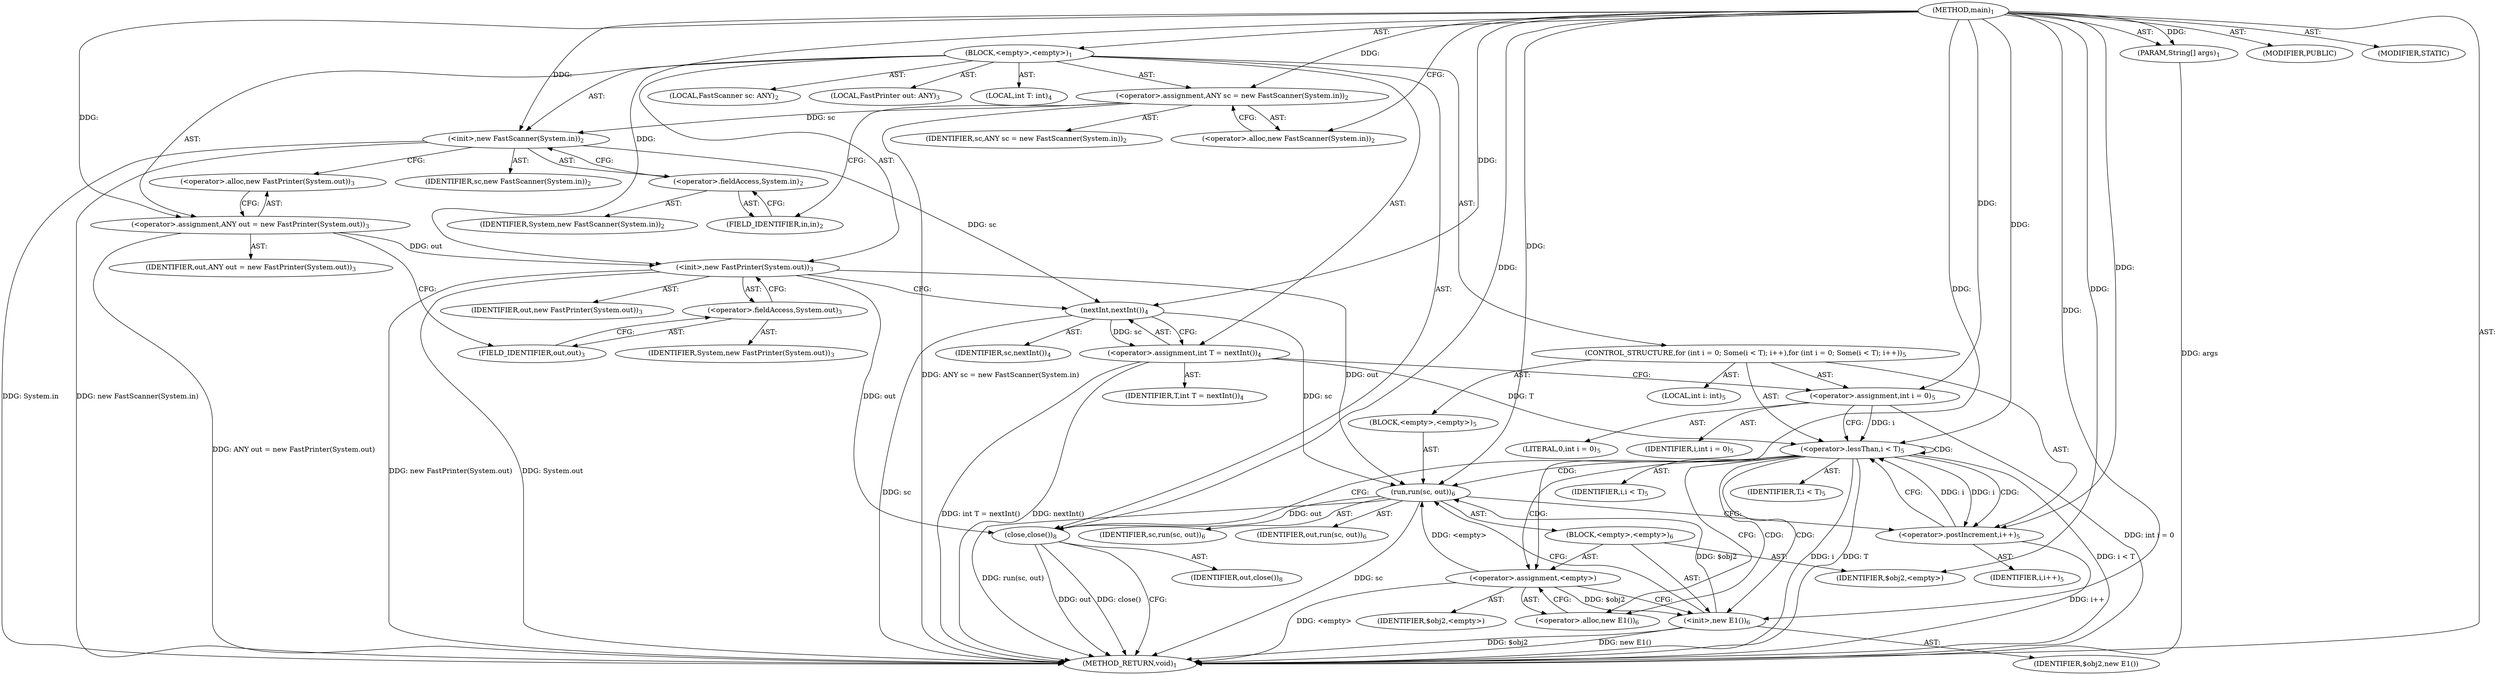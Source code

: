digraph "main" {  
"21" [label = <(METHOD,main)<SUB>1</SUB>> ]
"22" [label = <(PARAM,String[] args)<SUB>1</SUB>> ]
"23" [label = <(BLOCK,&lt;empty&gt;,&lt;empty&gt;)<SUB>1</SUB>> ]
"4" [label = <(LOCAL,FastScanner sc: ANY)<SUB>2</SUB>> ]
"24" [label = <(&lt;operator&gt;.assignment,ANY sc = new FastScanner(System.in))<SUB>2</SUB>> ]
"25" [label = <(IDENTIFIER,sc,ANY sc = new FastScanner(System.in))<SUB>2</SUB>> ]
"26" [label = <(&lt;operator&gt;.alloc,new FastScanner(System.in))<SUB>2</SUB>> ]
"27" [label = <(&lt;init&gt;,new FastScanner(System.in))<SUB>2</SUB>> ]
"3" [label = <(IDENTIFIER,sc,new FastScanner(System.in))<SUB>2</SUB>> ]
"28" [label = <(&lt;operator&gt;.fieldAccess,System.in)<SUB>2</SUB>> ]
"29" [label = <(IDENTIFIER,System,new FastScanner(System.in))<SUB>2</SUB>> ]
"30" [label = <(FIELD_IDENTIFIER,in,in)<SUB>2</SUB>> ]
"6" [label = <(LOCAL,FastPrinter out: ANY)<SUB>3</SUB>> ]
"31" [label = <(&lt;operator&gt;.assignment,ANY out = new FastPrinter(System.out))<SUB>3</SUB>> ]
"32" [label = <(IDENTIFIER,out,ANY out = new FastPrinter(System.out))<SUB>3</SUB>> ]
"33" [label = <(&lt;operator&gt;.alloc,new FastPrinter(System.out))<SUB>3</SUB>> ]
"34" [label = <(&lt;init&gt;,new FastPrinter(System.out))<SUB>3</SUB>> ]
"5" [label = <(IDENTIFIER,out,new FastPrinter(System.out))<SUB>3</SUB>> ]
"35" [label = <(&lt;operator&gt;.fieldAccess,System.out)<SUB>3</SUB>> ]
"36" [label = <(IDENTIFIER,System,new FastPrinter(System.out))<SUB>3</SUB>> ]
"37" [label = <(FIELD_IDENTIFIER,out,out)<SUB>3</SUB>> ]
"38" [label = <(LOCAL,int T: int)<SUB>4</SUB>> ]
"39" [label = <(&lt;operator&gt;.assignment,int T = nextInt())<SUB>4</SUB>> ]
"40" [label = <(IDENTIFIER,T,int T = nextInt())<SUB>4</SUB>> ]
"41" [label = <(nextInt,nextInt())<SUB>4</SUB>> ]
"42" [label = <(IDENTIFIER,sc,nextInt())<SUB>4</SUB>> ]
"43" [label = <(CONTROL_STRUCTURE,for (int i = 0; Some(i &lt; T); i++),for (int i = 0; Some(i &lt; T); i++))<SUB>5</SUB>> ]
"44" [label = <(LOCAL,int i: int)<SUB>5</SUB>> ]
"45" [label = <(&lt;operator&gt;.assignment,int i = 0)<SUB>5</SUB>> ]
"46" [label = <(IDENTIFIER,i,int i = 0)<SUB>5</SUB>> ]
"47" [label = <(LITERAL,0,int i = 0)<SUB>5</SUB>> ]
"48" [label = <(&lt;operator&gt;.lessThan,i &lt; T)<SUB>5</SUB>> ]
"49" [label = <(IDENTIFIER,i,i &lt; T)<SUB>5</SUB>> ]
"50" [label = <(IDENTIFIER,T,i &lt; T)<SUB>5</SUB>> ]
"51" [label = <(&lt;operator&gt;.postIncrement,i++)<SUB>5</SUB>> ]
"52" [label = <(IDENTIFIER,i,i++)<SUB>5</SUB>> ]
"53" [label = <(BLOCK,&lt;empty&gt;,&lt;empty&gt;)<SUB>5</SUB>> ]
"54" [label = <(run,run(sc, out))<SUB>6</SUB>> ]
"55" [label = <(BLOCK,&lt;empty&gt;,&lt;empty&gt;)<SUB>6</SUB>> ]
"56" [label = <(&lt;operator&gt;.assignment,&lt;empty&gt;)> ]
"57" [label = <(IDENTIFIER,$obj2,&lt;empty&gt;)> ]
"58" [label = <(&lt;operator&gt;.alloc,new E1())<SUB>6</SUB>> ]
"59" [label = <(&lt;init&gt;,new E1())<SUB>6</SUB>> ]
"60" [label = <(IDENTIFIER,$obj2,new E1())> ]
"61" [label = <(IDENTIFIER,$obj2,&lt;empty&gt;)> ]
"62" [label = <(IDENTIFIER,sc,run(sc, out))<SUB>6</SUB>> ]
"63" [label = <(IDENTIFIER,out,run(sc, out))<SUB>6</SUB>> ]
"64" [label = <(close,close())<SUB>8</SUB>> ]
"65" [label = <(IDENTIFIER,out,close())<SUB>8</SUB>> ]
"66" [label = <(MODIFIER,PUBLIC)> ]
"67" [label = <(MODIFIER,STATIC)> ]
"68" [label = <(METHOD_RETURN,void)<SUB>1</SUB>> ]
  "21" -> "22"  [ label = "AST: "] 
  "21" -> "23"  [ label = "AST: "] 
  "21" -> "66"  [ label = "AST: "] 
  "21" -> "67"  [ label = "AST: "] 
  "21" -> "68"  [ label = "AST: "] 
  "23" -> "4"  [ label = "AST: "] 
  "23" -> "24"  [ label = "AST: "] 
  "23" -> "27"  [ label = "AST: "] 
  "23" -> "6"  [ label = "AST: "] 
  "23" -> "31"  [ label = "AST: "] 
  "23" -> "34"  [ label = "AST: "] 
  "23" -> "38"  [ label = "AST: "] 
  "23" -> "39"  [ label = "AST: "] 
  "23" -> "43"  [ label = "AST: "] 
  "23" -> "64"  [ label = "AST: "] 
  "24" -> "25"  [ label = "AST: "] 
  "24" -> "26"  [ label = "AST: "] 
  "27" -> "3"  [ label = "AST: "] 
  "27" -> "28"  [ label = "AST: "] 
  "28" -> "29"  [ label = "AST: "] 
  "28" -> "30"  [ label = "AST: "] 
  "31" -> "32"  [ label = "AST: "] 
  "31" -> "33"  [ label = "AST: "] 
  "34" -> "5"  [ label = "AST: "] 
  "34" -> "35"  [ label = "AST: "] 
  "35" -> "36"  [ label = "AST: "] 
  "35" -> "37"  [ label = "AST: "] 
  "39" -> "40"  [ label = "AST: "] 
  "39" -> "41"  [ label = "AST: "] 
  "41" -> "42"  [ label = "AST: "] 
  "43" -> "44"  [ label = "AST: "] 
  "43" -> "45"  [ label = "AST: "] 
  "43" -> "48"  [ label = "AST: "] 
  "43" -> "51"  [ label = "AST: "] 
  "43" -> "53"  [ label = "AST: "] 
  "45" -> "46"  [ label = "AST: "] 
  "45" -> "47"  [ label = "AST: "] 
  "48" -> "49"  [ label = "AST: "] 
  "48" -> "50"  [ label = "AST: "] 
  "51" -> "52"  [ label = "AST: "] 
  "53" -> "54"  [ label = "AST: "] 
  "54" -> "55"  [ label = "AST: "] 
  "54" -> "62"  [ label = "AST: "] 
  "54" -> "63"  [ label = "AST: "] 
  "55" -> "56"  [ label = "AST: "] 
  "55" -> "59"  [ label = "AST: "] 
  "55" -> "61"  [ label = "AST: "] 
  "56" -> "57"  [ label = "AST: "] 
  "56" -> "58"  [ label = "AST: "] 
  "59" -> "60"  [ label = "AST: "] 
  "64" -> "65"  [ label = "AST: "] 
  "24" -> "30"  [ label = "CFG: "] 
  "27" -> "33"  [ label = "CFG: "] 
  "31" -> "37"  [ label = "CFG: "] 
  "34" -> "41"  [ label = "CFG: "] 
  "39" -> "45"  [ label = "CFG: "] 
  "64" -> "68"  [ label = "CFG: "] 
  "26" -> "24"  [ label = "CFG: "] 
  "28" -> "27"  [ label = "CFG: "] 
  "33" -> "31"  [ label = "CFG: "] 
  "35" -> "34"  [ label = "CFG: "] 
  "41" -> "39"  [ label = "CFG: "] 
  "45" -> "48"  [ label = "CFG: "] 
  "48" -> "58"  [ label = "CFG: "] 
  "48" -> "64"  [ label = "CFG: "] 
  "51" -> "48"  [ label = "CFG: "] 
  "30" -> "28"  [ label = "CFG: "] 
  "37" -> "35"  [ label = "CFG: "] 
  "54" -> "51"  [ label = "CFG: "] 
  "56" -> "59"  [ label = "CFG: "] 
  "59" -> "54"  [ label = "CFG: "] 
  "58" -> "56"  [ label = "CFG: "] 
  "21" -> "26"  [ label = "CFG: "] 
  "22" -> "68"  [ label = "DDG: args"] 
  "24" -> "68"  [ label = "DDG: ANY sc = new FastScanner(System.in)"] 
  "27" -> "68"  [ label = "DDG: System.in"] 
  "27" -> "68"  [ label = "DDG: new FastScanner(System.in)"] 
  "31" -> "68"  [ label = "DDG: ANY out = new FastPrinter(System.out)"] 
  "34" -> "68"  [ label = "DDG: System.out"] 
  "34" -> "68"  [ label = "DDG: new FastPrinter(System.out)"] 
  "41" -> "68"  [ label = "DDG: sc"] 
  "39" -> "68"  [ label = "DDG: nextInt()"] 
  "39" -> "68"  [ label = "DDG: int T = nextInt()"] 
  "45" -> "68"  [ label = "DDG: int i = 0"] 
  "48" -> "68"  [ label = "DDG: i"] 
  "48" -> "68"  [ label = "DDG: T"] 
  "48" -> "68"  [ label = "DDG: i &lt; T"] 
  "64" -> "68"  [ label = "DDG: out"] 
  "64" -> "68"  [ label = "DDG: close()"] 
  "56" -> "68"  [ label = "DDG: &lt;empty&gt;"] 
  "59" -> "68"  [ label = "DDG: $obj2"] 
  "59" -> "68"  [ label = "DDG: new E1()"] 
  "54" -> "68"  [ label = "DDG: sc"] 
  "54" -> "68"  [ label = "DDG: run(sc, out)"] 
  "51" -> "68"  [ label = "DDG: i++"] 
  "21" -> "22"  [ label = "DDG: "] 
  "21" -> "24"  [ label = "DDG: "] 
  "21" -> "31"  [ label = "DDG: "] 
  "41" -> "39"  [ label = "DDG: sc"] 
  "24" -> "27"  [ label = "DDG: sc"] 
  "21" -> "27"  [ label = "DDG: "] 
  "31" -> "34"  [ label = "DDG: out"] 
  "21" -> "34"  [ label = "DDG: "] 
  "21" -> "45"  [ label = "DDG: "] 
  "34" -> "64"  [ label = "DDG: out"] 
  "54" -> "64"  [ label = "DDG: out"] 
  "21" -> "64"  [ label = "DDG: "] 
  "27" -> "41"  [ label = "DDG: sc"] 
  "21" -> "41"  [ label = "DDG: "] 
  "45" -> "48"  [ label = "DDG: i"] 
  "51" -> "48"  [ label = "DDG: i"] 
  "21" -> "48"  [ label = "DDG: "] 
  "39" -> "48"  [ label = "DDG: T"] 
  "48" -> "51"  [ label = "DDG: i"] 
  "21" -> "51"  [ label = "DDG: "] 
  "56" -> "54"  [ label = "DDG: &lt;empty&gt;"] 
  "59" -> "54"  [ label = "DDG: $obj2"] 
  "21" -> "54"  [ label = "DDG: "] 
  "41" -> "54"  [ label = "DDG: sc"] 
  "34" -> "54"  [ label = "DDG: out"] 
  "21" -> "56"  [ label = "DDG: "] 
  "21" -> "61"  [ label = "DDG: "] 
  "56" -> "59"  [ label = "DDG: $obj2"] 
  "21" -> "59"  [ label = "DDG: "] 
  "48" -> "48"  [ label = "CDG: "] 
  "48" -> "58"  [ label = "CDG: "] 
  "48" -> "59"  [ label = "CDG: "] 
  "48" -> "51"  [ label = "CDG: "] 
  "48" -> "56"  [ label = "CDG: "] 
  "48" -> "54"  [ label = "CDG: "] 
}
